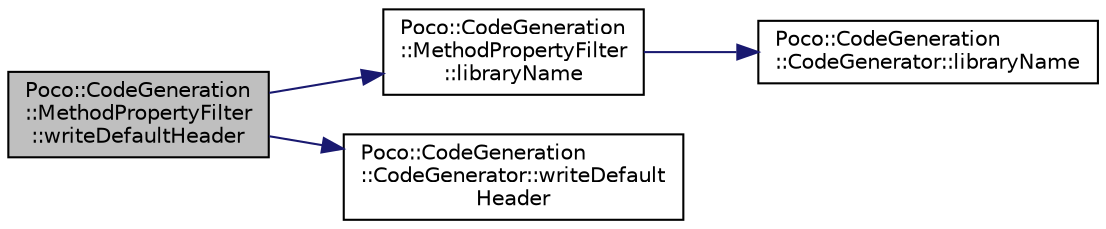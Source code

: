 digraph "Poco::CodeGeneration::MethodPropertyFilter::writeDefaultHeader"
{
 // LATEX_PDF_SIZE
  edge [fontname="Helvetica",fontsize="10",labelfontname="Helvetica",labelfontsize="10"];
  node [fontname="Helvetica",fontsize="10",shape=record];
  rankdir="LR";
  Node1 [label="Poco::CodeGeneration\l::MethodPropertyFilter\l::writeDefaultHeader",height=0.2,width=0.4,color="black", fillcolor="grey75", style="filled", fontcolor="black",tooltip="Convenience Functions which calls for all include files writeInclude, also writes fwdDecls."];
  Node1 -> Node2 [color="midnightblue",fontsize="10",style="solid",fontname="Helvetica"];
  Node2 [label="Poco::CodeGeneration\l::MethodPropertyFilter\l::libraryName",height=0.2,width=0.4,color="black", fillcolor="white", style="filled",URL="$classPoco_1_1CodeGeneration_1_1MethodPropertyFilter.html#a8307f30aeab2e4648dace13f9f409e6b",tooltip="The namespace of the file."];
  Node2 -> Node3 [color="midnightblue",fontsize="10",style="solid",fontname="Helvetica"];
  Node3 [label="Poco::CodeGeneration\l::CodeGenerator::libraryName",height=0.2,width=0.4,color="black", fillcolor="white", style="filled",URL="$classPoco_1_1CodeGeneration_1_1CodeGenerator.html#a007136ecacc09517a927547a704af3c9",tooltip="The namespace of the file."];
  Node1 -> Node4 [color="midnightblue",fontsize="10",style="solid",fontname="Helvetica"];
  Node4 [label="Poco::CodeGeneration\l::CodeGenerator::writeDefault\lHeader",height=0.2,width=0.4,color="black", fillcolor="white", style="filled",URL="$classPoco_1_1CodeGeneration_1_1CodeGenerator.html#a6a4f48e3dda522f97a688f695583312a",tooltip="Convenience Functions which calls for all include files writeInclude, also writes fwdDecls."];
}
